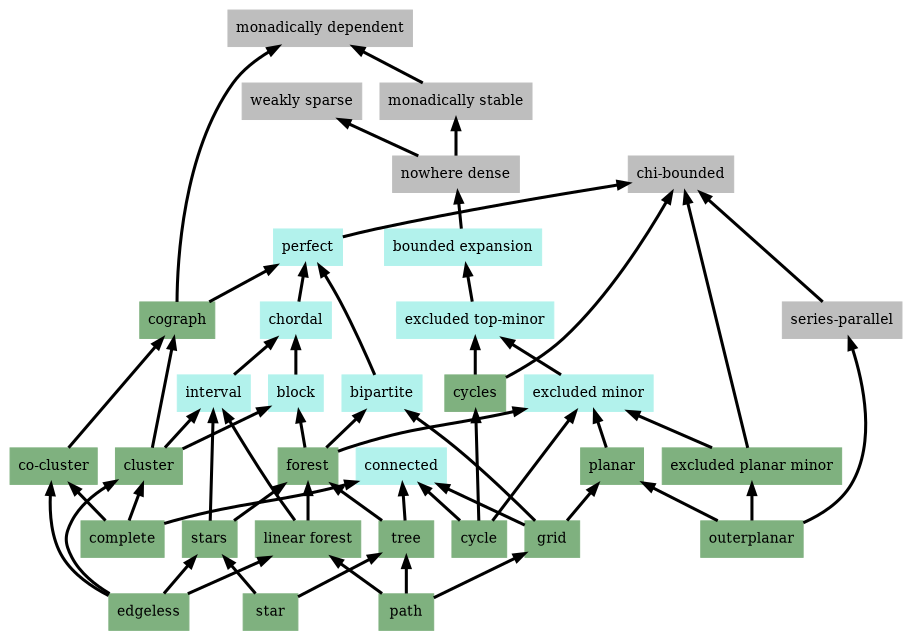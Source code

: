 digraph graph_property_inclusions_4DIiH0 {
	node [color=lightblue2 style=filled]
	margin=0.04 size="6,6"
	rankdir = BT
	"n_Qme7wD" [label="weakly sparse" URL="/parameters/html/Qme7wD" color="#bebebe" shape=box]
	"n_cLHJkW" [label="bipartite" URL="/parameters/html/cLHJkW" color="#b2f2ec" shape=box]
	"n_QrxQsH" [label="block" URL="/parameters/html/QrxQsH" color="#b2f2ec" shape=box]
	"n_Gt22Ik" [label="excluded planar minor" URL="/parameters/html/Gt22Ik" color="#7fb17f" shape=box]
	"n_WAU7vf" [label="cluster" URL="/parameters/html/WAU7vf" color="#7fb17f" shape=box]
	"n_10JR3F" [label="stars" URL="/parameters/html/10JR3F" color="#7fb17f" shape=box]
	"n_Cv1PaJ" [label="chordal" URL="/parameters/html/Cv1PaJ" color="#b2f2ec" shape=box]
	"n_7HR4uV" [label="co-cluster" URL="/parameters/html/7HR4uV" color="#7fb17f" shape=box]
	"n_lFz6Ci" [label="bounded expansion" URL="/parameters/html/lFz6Ci" color="#b2f2ec" shape=box]
	"n_EhdXNA" [label="complete" URL="/parameters/html/EhdXNA" color="#7fb17f" shape=box]
	"n_yOZQM5" [label="excluded top-minor" URL="/parameters/html/yOZQM5" color="#b2f2ec" shape=box]
	"n_LsiBbX" [label="edgeless" URL="/parameters/html/LsiBbX" color="#7fb17f" shape=box]
	"n_rJyICu" [label="tree" URL="/parameters/html/rJyICu" color="#7fb17f" shape=box]
	"n_KlMP0i" [label="connected" URL="/parameters/html/KlMP0i" color="#b2f2ec" shape=box]
	"n_Ti0asF" [label="cycle" URL="/parameters/html/Ti0asF" color="#7fb17f" shape=box]
	"n_5xOuoQ" [label="excluded minor" URL="/parameters/html/5xOuoQ" color="#b2f2ec" shape=box]
	"n_dN1D3C" [label="monadically dependent" URL="/parameters/html/dN1D3C" color="#bebebe" shape=box]
	"n_0oCyaG" [label="outerplanar" URL="/parameters/html/0oCyaG" color="#7fb17f" shape=box]
	"n_9Qd0Mx" [label="cograph" URL="/parameters/html/9Qd0Mx" color="#7fb17f" shape=box]
	"n_ryPlqz" [label="path" URL="/parameters/html/ryPlqz" color="#7fb17f" shape=box]
	"n_CortlU" [label="star" URL="/parameters/html/CortlU" color="#7fb17f" shape=box]
	"n_JngPPm" [label="forest" URL="/parameters/html/JngPPm" color="#7fb17f" shape=box]
	"n_p5skoj" [label="interval" URL="/parameters/html/p5skoj" color="#b2f2ec" shape=box]
	"n_2iJr52" [label="cycles" URL="/parameters/html/2iJr52" color="#7fb17f" shape=box]
	"n_lfYXuK" [label="grid" URL="/parameters/html/lfYXuK" color="#7fb17f" shape=box]
	"n_RmssrZ" [label="perfect" URL="/parameters/html/RmssrZ" color="#b2f2ec" shape=box]
	"n_jHXy6Y" [label="monadically stable" URL="/parameters/html/jHXy6Y" color="#bebebe" shape=box]
	"n_Jb1we5" [label="chi-bounded" URL="/parameters/html/Jb1we5" color="#bebebe" shape=box]
	"n_DhGqJM" [label="nowhere dense" URL="/parameters/html/DhGqJM" color="#bebebe" shape=box]
	"n_skQuFN" [label="linear forest" URL="/parameters/html/skQuFN" color="#7fb17f" shape=box]
	"n_eW1Gic" [label="series-parallel" URL="/parameters/html/eW1Gic" color="#bebebe" shape=box]
	"n_loZ5LD" [label="planar" URL="/parameters/html/loZ5LD" color="#7fb17f" shape=box]
	"n_9Qd0Mx" -> "n_dN1D3C" [label="" decorate=true lblstyle="above, sloped" weight="100" penwidth="3.0"]
	"n_Gt22Ik" -> "n_Jb1we5" [label="" decorate=true lblstyle="above, sloped" weight="100" penwidth="3.0"]
	"n_rJyICu" -> "n_JngPPm" [label="" decorate=true lblstyle="above, sloped" weight="100" penwidth="3.0"]
	"n_0oCyaG" -> "n_loZ5LD" [label="" decorate=true lblstyle="above, sloped" weight="100" penwidth="3.0"]
	"n_lfYXuK" -> "n_KlMP0i" [label="" decorate=true lblstyle="above, sloped" weight="100" penwidth="3.0"]
	"n_JngPPm" -> "n_QrxQsH" [label="" decorate=true lblstyle="above, sloped" weight="100" penwidth="3.0"]
	"n_0oCyaG" -> "n_eW1Gic" [label="" decorate=true lblstyle="above, sloped" weight="100" penwidth="3.0"]
	"n_Ti0asF" -> "n_KlMP0i" [label="" decorate=true lblstyle="above, sloped" weight="100" penwidth="3.0"]
	"n_DhGqJM" -> "n_jHXy6Y" [label="" decorate=true lblstyle="above, sloped" weight="100" penwidth="3.0"]
	"n_5xOuoQ" -> "n_yOZQM5" [label="" decorate=true lblstyle="above, sloped" weight="100" penwidth="3.0"]
	"n_EhdXNA" -> "n_7HR4uV" [label="" decorate=true lblstyle="above, sloped" weight="100" penwidth="3.0"]
	"n_WAU7vf" -> "n_p5skoj" [label="" decorate=true lblstyle="above, sloped" weight="100" penwidth="3.0"]
	"n_WAU7vf" -> "n_QrxQsH" [label="" decorate=true lblstyle="above, sloped" weight="100" penwidth="3.0"]
	"n_p5skoj" -> "n_Cv1PaJ" [label="" decorate=true lblstyle="above, sloped" weight="100" penwidth="3.0"]
	"n_ryPlqz" -> "n_rJyICu" [label="" decorate=true lblstyle="above, sloped" weight="100" penwidth="3.0"]
	"n_lfYXuK" -> "n_cLHJkW" [label="" decorate=true lblstyle="above, sloped" weight="100" penwidth="3.0"]
	"n_eW1Gic" -> "n_Jb1we5" [label="" decorate=true lblstyle="above, sloped" weight="100" penwidth="3.0"]
	"n_EhdXNA" -> "n_WAU7vf" [label="" decorate=true lblstyle="above, sloped" weight="100" penwidth="3.0"]
	"n_Cv1PaJ" -> "n_RmssrZ" [label="" decorate=true lblstyle="above, sloped" weight="100" penwidth="3.0"]
	"n_skQuFN" -> "n_JngPPm" [label="" decorate=true lblstyle="above, sloped" weight="100" penwidth="3.0"]
	"n_Ti0asF" -> "n_2iJr52" [label="" decorate=true lblstyle="above, sloped" weight="100" penwidth="3.0"]
	"n_Ti0asF" -> "n_5xOuoQ" [label="" decorate=true lblstyle="above, sloped" weight="100" penwidth="3.0"]
	"n_rJyICu" -> "n_KlMP0i" [label="" decorate=true lblstyle="above, sloped" weight="100" penwidth="3.0"]
	"n_ryPlqz" -> "n_lfYXuK" [label="" decorate=true lblstyle="above, sloped" weight="100" penwidth="3.0"]
	"n_Gt22Ik" -> "n_5xOuoQ" [label="" decorate=true lblstyle="above, sloped" weight="100" penwidth="3.0"]
	"n_LsiBbX" -> "n_10JR3F" [label="" decorate=true lblstyle="above, sloped" weight="100" penwidth="3.0"]
	"n_skQuFN" -> "n_p5skoj" [label="" decorate=true lblstyle="above, sloped" weight="100" penwidth="3.0"]
	"n_cLHJkW" -> "n_RmssrZ" [label="" decorate=true lblstyle="above, sloped" weight="100" penwidth="3.0"]
	"n_7HR4uV" -> "n_9Qd0Mx" [label="" decorate=true lblstyle="above, sloped" weight="100" penwidth="3.0"]
	"n_loZ5LD" -> "n_5xOuoQ" [label="" decorate=true lblstyle="above, sloped" weight="100" penwidth="3.0"]
	"n_0oCyaG" -> "n_Gt22Ik" [label="" decorate=true lblstyle="above, sloped" weight="100" penwidth="3.0"]
	"n_LsiBbX" -> "n_7HR4uV" [label="" decorate=true lblstyle="above, sloped" weight="100" penwidth="3.0"]
	"n_CortlU" -> "n_10JR3F" [label="" decorate=true lblstyle="above, sloped" weight="100" penwidth="3.0"]
	"n_RmssrZ" -> "n_Jb1we5" [label="" decorate=true lblstyle="above, sloped" weight="100" penwidth="3.0"]
	"n_2iJr52" -> "n_yOZQM5" [label="" decorate=true lblstyle="above, sloped" weight="100" penwidth="3.0"]
	"n_DhGqJM" -> "n_Qme7wD" [label="" decorate=true lblstyle="above, sloped" weight="100" penwidth="3.0"]
	"n_10JR3F" -> "n_p5skoj" [label="" decorate=true lblstyle="above, sloped" weight="100" penwidth="3.0"]
	"n_2iJr52" -> "n_Jb1we5" [label="" decorate=true lblstyle="above, sloped" weight="100" penwidth="3.0"]
	"n_JngPPm" -> "n_5xOuoQ" [label="" decorate=true lblstyle="above, sloped" weight="100" penwidth="3.0"]
	"n_LsiBbX" -> "n_WAU7vf" [label="" decorate=true lblstyle="above, sloped" weight="100" penwidth="3.0"]
	"n_EhdXNA" -> "n_KlMP0i" [label="" decorate=true lblstyle="above, sloped" weight="100" penwidth="3.0"]
	"n_lFz6Ci" -> "n_DhGqJM" [label="" decorate=true lblstyle="above, sloped" weight="100" penwidth="3.0"]
	"n_9Qd0Mx" -> "n_RmssrZ" [label="" decorate=true lblstyle="above, sloped" weight="100" penwidth="3.0"]
	"n_jHXy6Y" -> "n_dN1D3C" [label="" decorate=true lblstyle="above, sloped" weight="100" penwidth="3.0"]
	"n_10JR3F" -> "n_JngPPm" [label="" decorate=true lblstyle="above, sloped" weight="100" penwidth="3.0"]
	"n_yOZQM5" -> "n_lFz6Ci" [label="" decorate=true lblstyle="above, sloped" weight="100" penwidth="3.0"]
	"n_CortlU" -> "n_rJyICu" [label="" decorate=true lblstyle="above, sloped" weight="100" penwidth="3.0"]
	"n_QrxQsH" -> "n_Cv1PaJ" [label="" decorate=true lblstyle="above, sloped" weight="100" penwidth="3.0"]
	"n_LsiBbX" -> "n_skQuFN" [label="" decorate=true lblstyle="above, sloped" weight="100" penwidth="3.0"]
	"n_ryPlqz" -> "n_skQuFN" [label="" decorate=true lblstyle="above, sloped" weight="100" penwidth="3.0"]
	"n_WAU7vf" -> "n_9Qd0Mx" [label="" decorate=true lblstyle="above, sloped" weight="100" penwidth="3.0"]
	"n_lfYXuK" -> "n_loZ5LD" [label="" decorate=true lblstyle="above, sloped" weight="100" penwidth="3.0"]
	"n_JngPPm" -> "n_cLHJkW" [label="" decorate=true lblstyle="above, sloped" weight="100" penwidth="3.0"]
}

